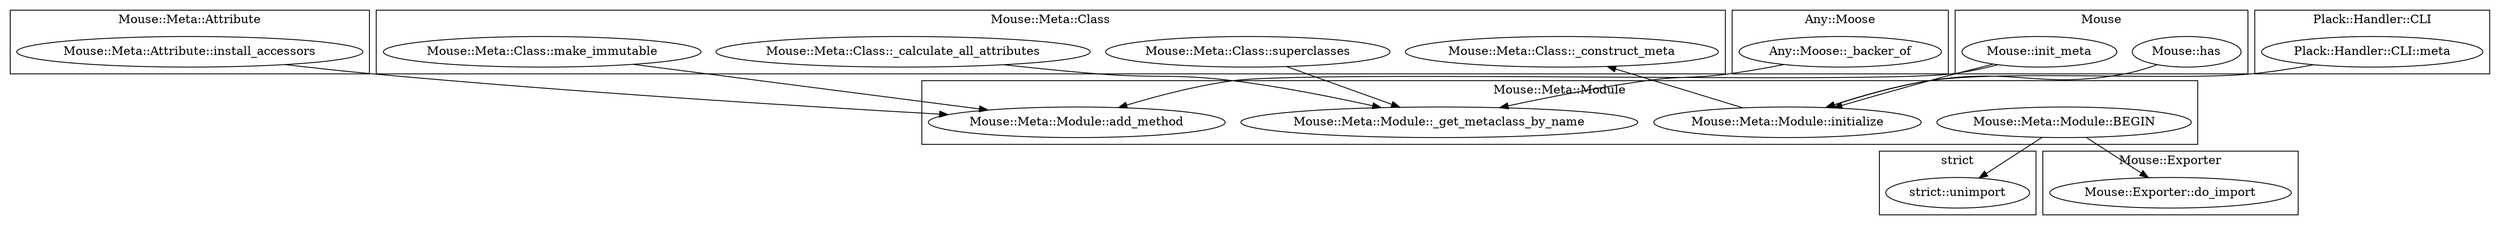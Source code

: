 digraph {
graph [overlap=false]
subgraph cluster_Mouse_Meta_Attribute {
	label="Mouse::Meta::Attribute";
	"Mouse::Meta::Attribute::install_accessors";
}
subgraph cluster_Mouse_Meta_Class {
	label="Mouse::Meta::Class";
	"Mouse::Meta::Class::superclasses";
	"Mouse::Meta::Class::_calculate_all_attributes";
	"Mouse::Meta::Class::make_immutable";
	"Mouse::Meta::Class::_construct_meta";
}
subgraph cluster_strict {
	label="strict";
	"strict::unimport";
}
subgraph cluster_Mouse_Exporter {
	label="Mouse::Exporter";
	"Mouse::Exporter::do_import";
}
subgraph cluster_Mouse_Meta_Module {
	label="Mouse::Meta::Module";
	"Mouse::Meta::Module::BEGIN";
	"Mouse::Meta::Module::initialize";
	"Mouse::Meta::Module::add_method";
	"Mouse::Meta::Module::_get_metaclass_by_name";
}
subgraph cluster_Any_Moose {
	label="Any::Moose";
	"Any::Moose::_backer_of";
}
subgraph cluster_Mouse {
	label="Mouse";
	"Mouse::has";
	"Mouse::init_meta";
}
subgraph cluster_Plack_Handler_CLI {
	label="Plack::Handler::CLI";
	"Plack::Handler::CLI::meta";
}
"Mouse::Meta::Class::superclasses" -> "Mouse::Meta::Module::_get_metaclass_by_name";
"Any::Moose::_backer_of" -> "Mouse::Meta::Module::_get_metaclass_by_name";
"Mouse::Meta::Class::_calculate_all_attributes" -> "Mouse::Meta::Module::_get_metaclass_by_name";
"Mouse::Meta::Module::BEGIN" -> "Mouse::Exporter::do_import";
"Mouse::Meta::Attribute::install_accessors" -> "Mouse::Meta::Module::add_method";
"Mouse::Meta::Class::make_immutable" -> "Mouse::Meta::Module::add_method";
"Mouse::init_meta" -> "Mouse::Meta::Module::add_method";
"Plack::Handler::CLI::meta" -> "Mouse::Meta::Module::initialize";
"Mouse::has" -> "Mouse::Meta::Module::initialize";
"Mouse::init_meta" -> "Mouse::Meta::Module::initialize";
"Mouse::Meta::Module::BEGIN" -> "strict::unimport";
"Mouse::Meta::Module::initialize" -> "Mouse::Meta::Class::_construct_meta";
}
